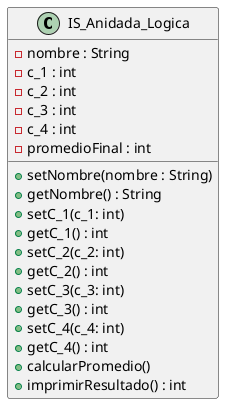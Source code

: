 @startuml
class IS_Anidada_Logica {
- nombre : String
- c_1 : int
- c_2 : int
- c_3 : int
- c_4 : int
- promedioFinal : int
+ setNombre(nombre : String)
+ getNombre() : String
+ setC_1(c_1: int)
+ getC_1() : int
+ setC_2(c_2: int)
+ getC_2() : int
+ setC_3(c_3: int)
+ getC_3() : int
+ setC_4(c_4: int)
+ getC_4() : int
+ calcularPromedio()
+ imprimirResultado() : int
}
@enduml
